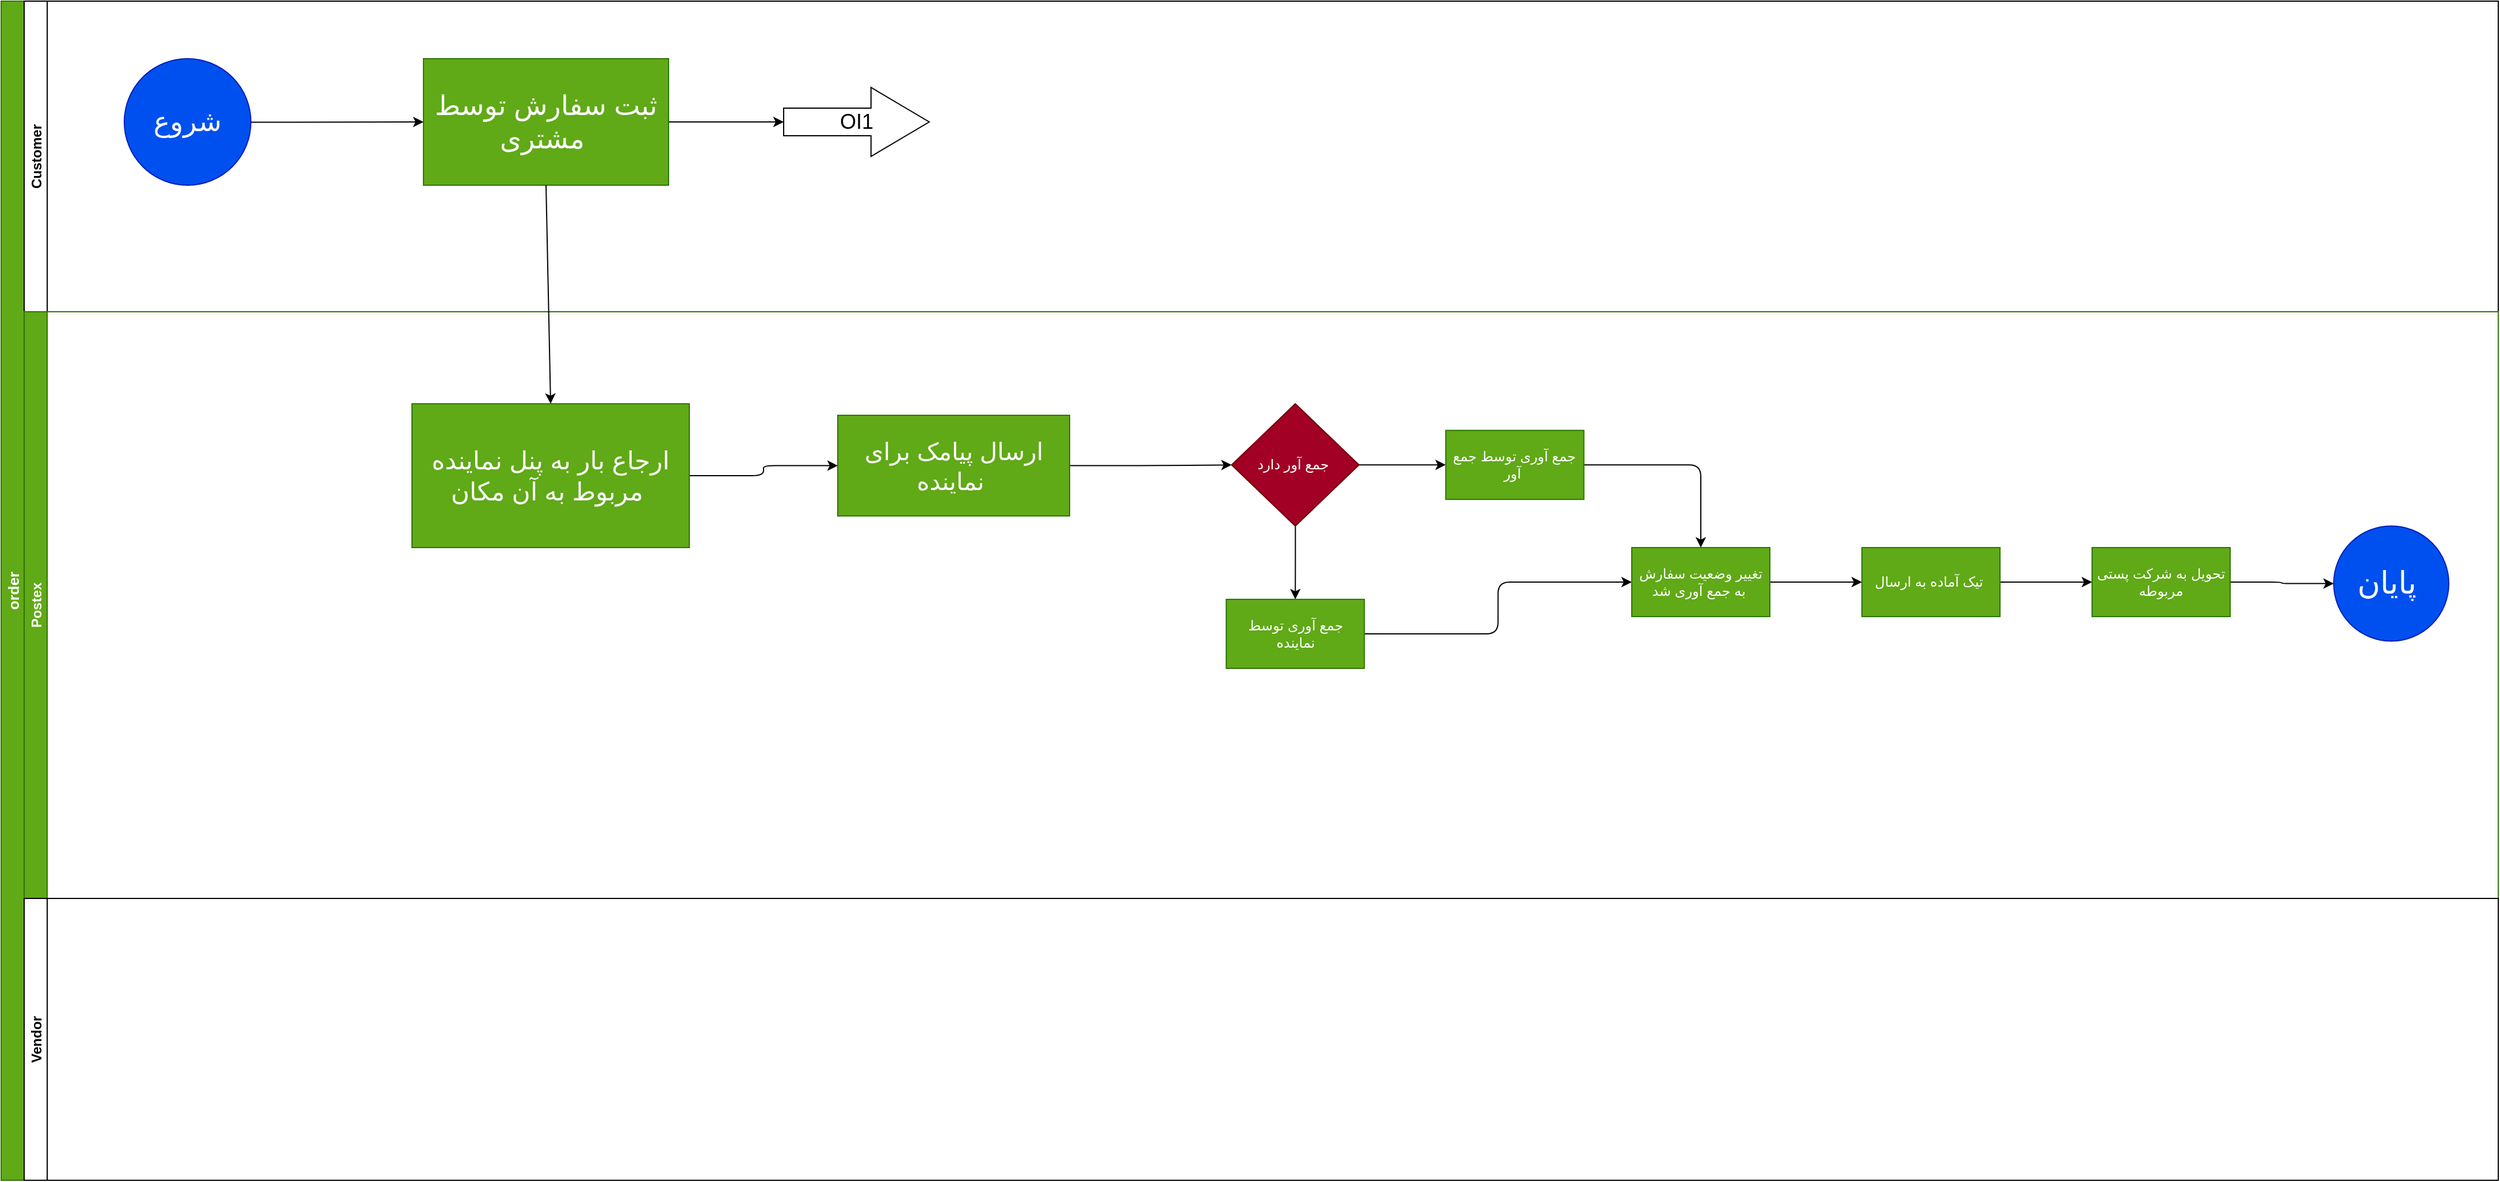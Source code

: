<mxfile>
    <diagram id="kp0yGDg0v_yCm8DKMaAR" name="Page-1">
        <mxGraphModel dx="1897" dy="1620" grid="1" gridSize="10" guides="1" tooltips="1" connect="1" arrows="1" fold="1" page="1" pageScale="1" pageWidth="2336" pageHeight="1654" math="0" shadow="0">
            <root>
                <mxCell id="0"/>
                <mxCell id="1" parent="0"/>
                <mxCell id="2" value="order" style="swimlane;childLayout=stackLayout;resizeParent=1;resizeParentMax=0;horizontal=0;startSize=20;horizontalStack=0;fillColor=#60a917;strokeColor=#2D7600;fontColor=#ffffff;fontSize=13;" parent="1" vertex="1">
                    <mxGeometry x="83" y="80" width="2170" height="1025" as="geometry"/>
                </mxCell>
                <mxCell id="3" value="Customer" style="swimlane;startSize=20;horizontal=0;" parent="2" vertex="1">
                    <mxGeometry x="20" width="2150" height="270" as="geometry"/>
                </mxCell>
                <mxCell id="7" value="&lt;font style=&quot;font-size: 24px&quot;&gt;شروع&lt;/font&gt;" style="ellipse;whiteSpace=wrap;html=1;aspect=fixed;fillColor=#0050ef;strokeColor=#001DBC;fontColor=#ffffff;" parent="3" vertex="1">
                    <mxGeometry x="87" y="50" width="110" height="110" as="geometry"/>
                </mxCell>
                <mxCell id="27" value="" style="edgeStyle=none;html=1;" parent="3" source="9" target="26" edge="1">
                    <mxGeometry relative="1" as="geometry"/>
                </mxCell>
                <mxCell id="9" value="&lt;span style=&quot;font-size: 24px&quot;&gt;ثبت سفارش توسط مشتری&amp;nbsp;&lt;/span&gt;" style="whiteSpace=wrap;html=1;fontColor=#ffffff;strokeColor=#2D7600;fillColor=#60a917;" parent="3" vertex="1">
                    <mxGeometry x="347" y="50" width="213" height="110" as="geometry"/>
                </mxCell>
                <mxCell id="6" value="" style="edgeStyle=none;html=1;" parent="3" source="7" target="9" edge="1">
                    <mxGeometry relative="1" as="geometry"/>
                </mxCell>
                <mxCell id="26" value="&lt;font style=&quot;font-size: 18px&quot;&gt;OI1&lt;/font&gt;" style="shape=singleArrow;whiteSpace=wrap;html=1;arrowWidth=0.4;arrowSize=0.4;" parent="3" vertex="1">
                    <mxGeometry x="660" y="75" width="126.5" height="60" as="geometry"/>
                </mxCell>
                <mxCell id="4" value="Postex" style="swimlane;startSize=20;horizontal=0;fillColor=#60a917;strokeColor=#2D7600;fontColor=#ffffff;" parent="2" vertex="1">
                    <mxGeometry x="20" y="270" width="2150" height="510" as="geometry"/>
                </mxCell>
                <mxCell id="5" value="&lt;font style=&quot;font-size: 27px&quot;&gt;پایان&amp;nbsp;&lt;/font&gt;" style="ellipse;whiteSpace=wrap;html=1;aspect=fixed;fillColor=#0050ef;strokeColor=#001DBC;fontColor=#ffffff;" parent="4" vertex="1">
                    <mxGeometry x="2007" y="186.25" width="100" height="100" as="geometry"/>
                </mxCell>
                <mxCell id="30" value="" style="edgeStyle=orthogonalEdgeStyle;html=1;" parent="4" source="11" target="29" edge="1">
                    <mxGeometry relative="1" as="geometry"/>
                </mxCell>
                <mxCell id="11" value="&lt;font style=&quot;font-size: 22px&quot;&gt;ارجاع بار به پنل نماینده مربوط به آن مکان&amp;nbsp;&lt;/font&gt;" style="whiteSpace=wrap;html=1;fontColor=#ffffff;strokeColor=#2D7600;fillColor=#60a917;" parent="4" vertex="1">
                    <mxGeometry x="337" y="80" width="241" height="125" as="geometry"/>
                </mxCell>
                <mxCell id="32" value="" style="edgeStyle=orthogonalEdgeStyle;html=1;" parent="4" source="29" target="31" edge="1">
                    <mxGeometry relative="1" as="geometry"/>
                </mxCell>
                <mxCell id="29" value="&lt;font style=&quot;font-size: 21px&quot;&gt;ارسال پیامک برای نماینده&amp;nbsp;&lt;/font&gt;" style="whiteSpace=wrap;html=1;fontColor=#ffffff;strokeColor=#2D7600;fillColor=#60a917;" parent="4" vertex="1">
                    <mxGeometry x="707" y="90" width="201.5" height="87.5" as="geometry"/>
                </mxCell>
                <mxCell id="34" value="" style="edgeStyle=orthogonalEdgeStyle;html=1;" parent="4" source="31" target="33" edge="1">
                    <mxGeometry relative="1" as="geometry"/>
                </mxCell>
                <mxCell id="36" value="" style="edgeStyle=orthogonalEdgeStyle;html=1;" parent="4" source="31" target="35" edge="1">
                    <mxGeometry relative="1" as="geometry"/>
                </mxCell>
                <mxCell id="31" value="جمع آور دارد&amp;nbsp;" style="rhombus;whiteSpace=wrap;html=1;fontColor=#ffffff;strokeColor=#6F0000;fillColor=#a20025;" parent="4" vertex="1">
                    <mxGeometry x="1049.25" y="80" width="110.75" height="106.25" as="geometry"/>
                </mxCell>
                <mxCell id="38" value="" style="edgeStyle=orthogonalEdgeStyle;html=1;" parent="4" source="33" target="37" edge="1">
                    <mxGeometry relative="1" as="geometry"/>
                </mxCell>
                <mxCell id="33" value="جمع آوری توسط جمع آور&amp;nbsp;" style="whiteSpace=wrap;html=1;fontColor=#ffffff;strokeColor=#2D7600;fillColor=#60a917;" parent="4" vertex="1">
                    <mxGeometry x="1235.375" y="103.125" width="120" height="60" as="geometry"/>
                </mxCell>
                <mxCell id="39" style="edgeStyle=orthogonalEdgeStyle;html=1;exitX=1;exitY=0.5;exitDx=0;exitDy=0;entryX=0;entryY=0.5;entryDx=0;entryDy=0;" parent="4" source="35" target="37" edge="1">
                    <mxGeometry relative="1" as="geometry"/>
                </mxCell>
                <mxCell id="35" value="جمع آوری توسط نماینده" style="whiteSpace=wrap;html=1;fontColor=#ffffff;strokeColor=#2D7600;fillColor=#60a917;" parent="4" vertex="1">
                    <mxGeometry x="1044.625" y="250.005" width="120" height="60" as="geometry"/>
                </mxCell>
                <mxCell id="41" value="" style="edgeStyle=orthogonalEdgeStyle;html=1;" parent="4" source="37" target="40" edge="1">
                    <mxGeometry relative="1" as="geometry"/>
                </mxCell>
                <mxCell id="37" value="تغییر وضعیت سفارش به جمع آوری شد&amp;nbsp;" style="whiteSpace=wrap;html=1;fontColor=#ffffff;strokeColor=#2D7600;fillColor=#60a917;" parent="4" vertex="1">
                    <mxGeometry x="1397.005" y="205.005" width="120" height="60" as="geometry"/>
                </mxCell>
                <mxCell id="43" value="" style="edgeStyle=orthogonalEdgeStyle;html=1;" parent="4" source="40" target="42" edge="1">
                    <mxGeometry relative="1" as="geometry"/>
                </mxCell>
                <mxCell id="40" value="تیک آماده به ارسال&amp;nbsp;" style="whiteSpace=wrap;html=1;fontColor=#ffffff;strokeColor=#2D7600;fillColor=#60a917;" parent="4" vertex="1">
                    <mxGeometry x="1597.005" y="205.005" width="120" height="60" as="geometry"/>
                </mxCell>
                <mxCell id="44" style="edgeStyle=orthogonalEdgeStyle;html=1;exitX=1;exitY=0.5;exitDx=0;exitDy=0;" parent="4" source="42" target="5" edge="1">
                    <mxGeometry relative="1" as="geometry"/>
                </mxCell>
                <mxCell id="42" value="تحویل به شرکت پستی مربوطه" style="whiteSpace=wrap;html=1;fontColor=#ffffff;strokeColor=#2D7600;fillColor=#60a917;" parent="4" vertex="1">
                    <mxGeometry x="1797.005" y="205.005" width="120" height="60" as="geometry"/>
                </mxCell>
                <mxCell id="21" value="Vendor" style="swimlane;startSize=20;horizontal=0;" parent="2" vertex="1">
                    <mxGeometry x="20" y="780" width="2150" height="245" as="geometry"/>
                </mxCell>
                <mxCell id="28" style="edgeStyle=none;html=1;exitX=0.5;exitY=1;exitDx=0;exitDy=0;entryX=0.5;entryY=0;entryDx=0;entryDy=0;" parent="2" source="9" target="11" edge="1">
                    <mxGeometry relative="1" as="geometry"/>
                </mxCell>
            </root>
        </mxGraphModel>
    </diagram>
</mxfile>